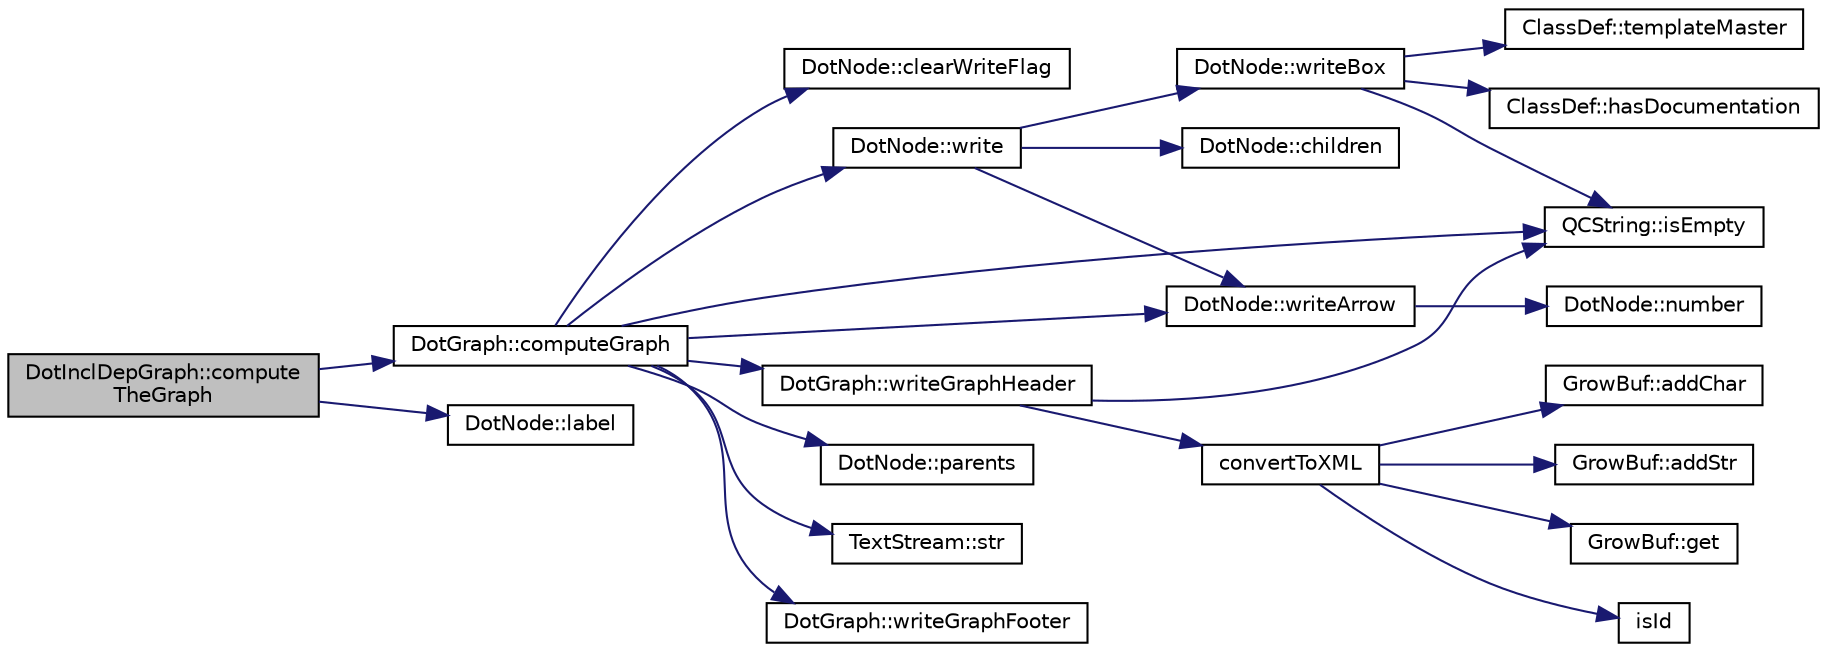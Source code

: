 digraph "DotInclDepGraph::computeTheGraph"
{
 // LATEX_PDF_SIZE
  edge [fontname="Helvetica",fontsize="10",labelfontname="Helvetica",labelfontsize="10"];
  node [fontname="Helvetica",fontsize="10",shape=record];
  rankdir="LR";
  Node1 [label="DotInclDepGraph::compute\lTheGraph",height=0.2,width=0.4,color="black", fillcolor="grey75", style="filled", fontcolor="black",tooltip=" "];
  Node1 -> Node2 [color="midnightblue",fontsize="10",style="solid",fontname="Helvetica"];
  Node2 [label="DotGraph::computeGraph",height=0.2,width=0.4,color="black", fillcolor="white", style="filled",URL="$classDotGraph.html#a15f2b9e1a8eeea607edeac8805528446",tooltip=" "];
  Node2 -> Node3 [color="midnightblue",fontsize="10",style="solid",fontname="Helvetica"];
  Node3 [label="DotNode::clearWriteFlag",height=0.2,width=0.4,color="black", fillcolor="white", style="filled",URL="$classDotNode.html#a27692f33c86a577ad85ab7176539d4de",tooltip=" "];
  Node2 -> Node4 [color="midnightblue",fontsize="10",style="solid",fontname="Helvetica"];
  Node4 [label="QCString::isEmpty",height=0.2,width=0.4,color="black", fillcolor="white", style="filled",URL="$classQCString.html#a621c4090d69ad7d05ef8e5234376c3d8",tooltip=" "];
  Node2 -> Node5 [color="midnightblue",fontsize="10",style="solid",fontname="Helvetica"];
  Node5 [label="DotNode::parents",height=0.2,width=0.4,color="black", fillcolor="white", style="filled",URL="$classDotNode.html#aca9b5bf9d87bd3f71d4e7d1e6f8c6239",tooltip=" "];
  Node2 -> Node6 [color="midnightblue",fontsize="10",style="solid",fontname="Helvetica"];
  Node6 [label="TextStream::str",height=0.2,width=0.4,color="black", fillcolor="white", style="filled",URL="$classTextStream.html#aca8457da22d874f4eb30b35ffe87ebd0",tooltip=" "];
  Node2 -> Node7 [color="midnightblue",fontsize="10",style="solid",fontname="Helvetica"];
  Node7 [label="DotNode::write",height=0.2,width=0.4,color="black", fillcolor="white", style="filled",URL="$classDotNode.html#ae8ef878d8915809eccc602a7e896d81b",tooltip=" "];
  Node7 -> Node8 [color="midnightblue",fontsize="10",style="solid",fontname="Helvetica"];
  Node8 [label="DotNode::children",height=0.2,width=0.4,color="black", fillcolor="white", style="filled",URL="$classDotNode.html#ad8b1f38e1403f73fc4f8745b5fbe00c9",tooltip=" "];
  Node7 -> Node9 [color="midnightblue",fontsize="10",style="solid",fontname="Helvetica"];
  Node9 [label="DotNode::writeArrow",height=0.2,width=0.4,color="black", fillcolor="white", style="filled",URL="$classDotNode.html#aeb01acd1ef9dbeb87e35e7eae24143b1",tooltip=" "];
  Node9 -> Node10 [color="midnightblue",fontsize="10",style="solid",fontname="Helvetica"];
  Node10 [label="DotNode::number",height=0.2,width=0.4,color="black", fillcolor="white", style="filled",URL="$classDotNode.html#a3c08a5ee367bbf4c58c719ff7f8e0fc7",tooltip=" "];
  Node7 -> Node11 [color="midnightblue",fontsize="10",style="solid",fontname="Helvetica"];
  Node11 [label="DotNode::writeBox",height=0.2,width=0.4,color="black", fillcolor="white", style="filled",URL="$classDotNode.html#a3f65f51eefb97cf188587b56115d973a",tooltip=" "];
  Node11 -> Node12 [color="midnightblue",fontsize="10",style="solid",fontname="Helvetica"];
  Node12 [label="ClassDef::hasDocumentation",height=0.2,width=0.4,color="black", fillcolor="white", style="filled",URL="$classClassDef.html#a1597c29c2b7ea73bc1d65dc0e303bbe4",tooltip=" "];
  Node11 -> Node4 [color="midnightblue",fontsize="10",style="solid",fontname="Helvetica"];
  Node11 -> Node13 [color="midnightblue",fontsize="10",style="solid",fontname="Helvetica"];
  Node13 [label="ClassDef::templateMaster",height=0.2,width=0.4,color="black", fillcolor="white", style="filled",URL="$classClassDef.html#ae587759f556ea0d641b92a30e923a7c9",tooltip=" "];
  Node2 -> Node9 [color="midnightblue",fontsize="10",style="solid",fontname="Helvetica"];
  Node2 -> Node14 [color="midnightblue",fontsize="10",style="solid",fontname="Helvetica"];
  Node14 [label="DotGraph::writeGraphFooter",height=0.2,width=0.4,color="black", fillcolor="white", style="filled",URL="$classDotGraph.html#a256ce4336c69cbb9b15e473afc456805",tooltip=" "];
  Node2 -> Node15 [color="midnightblue",fontsize="10",style="solid",fontname="Helvetica"];
  Node15 [label="DotGraph::writeGraphHeader",height=0.2,width=0.4,color="black", fillcolor="white", style="filled",URL="$classDotGraph.html#a4e1ec8b0e7ecc8e0d27c869e43d75640",tooltip=" "];
  Node15 -> Node16 [color="midnightblue",fontsize="10",style="solid",fontname="Helvetica"];
  Node16 [label="convertToXML",height=0.2,width=0.4,color="black", fillcolor="white", style="filled",URL="$util_8cpp.html#a93c7f78ab05807663dd8947d0dd5423f",tooltip=" "];
  Node16 -> Node17 [color="midnightblue",fontsize="10",style="solid",fontname="Helvetica"];
  Node17 [label="GrowBuf::addChar",height=0.2,width=0.4,color="black", fillcolor="white", style="filled",URL="$classGrowBuf.html#a46b4677f555d2abc718f26e71a59efda",tooltip=" "];
  Node16 -> Node18 [color="midnightblue",fontsize="10",style="solid",fontname="Helvetica"];
  Node18 [label="GrowBuf::addStr",height=0.2,width=0.4,color="black", fillcolor="white", style="filled",URL="$classGrowBuf.html#a5e0ff6d9f7a7139725d77a9d669340f3",tooltip=" "];
  Node16 -> Node19 [color="midnightblue",fontsize="10",style="solid",fontname="Helvetica"];
  Node19 [label="GrowBuf::get",height=0.2,width=0.4,color="black", fillcolor="white", style="filled",URL="$classGrowBuf.html#a88d6408723b8c1a58187f24da81dfd5e",tooltip=" "];
  Node16 -> Node20 [color="midnightblue",fontsize="10",style="solid",fontname="Helvetica"];
  Node20 [label="isId",height=0.2,width=0.4,color="black", fillcolor="white", style="filled",URL="$util_8h.html#ae320c88a8522836f00095d566529046f",tooltip=" "];
  Node15 -> Node4 [color="midnightblue",fontsize="10",style="solid",fontname="Helvetica"];
  Node1 -> Node21 [color="midnightblue",fontsize="10",style="solid",fontname="Helvetica"];
  Node21 [label="DotNode::label",height=0.2,width=0.4,color="black", fillcolor="white", style="filled",URL="$classDotNode.html#aead1705f4e6586bd7ba613fdda2e7241",tooltip=" "];
}
